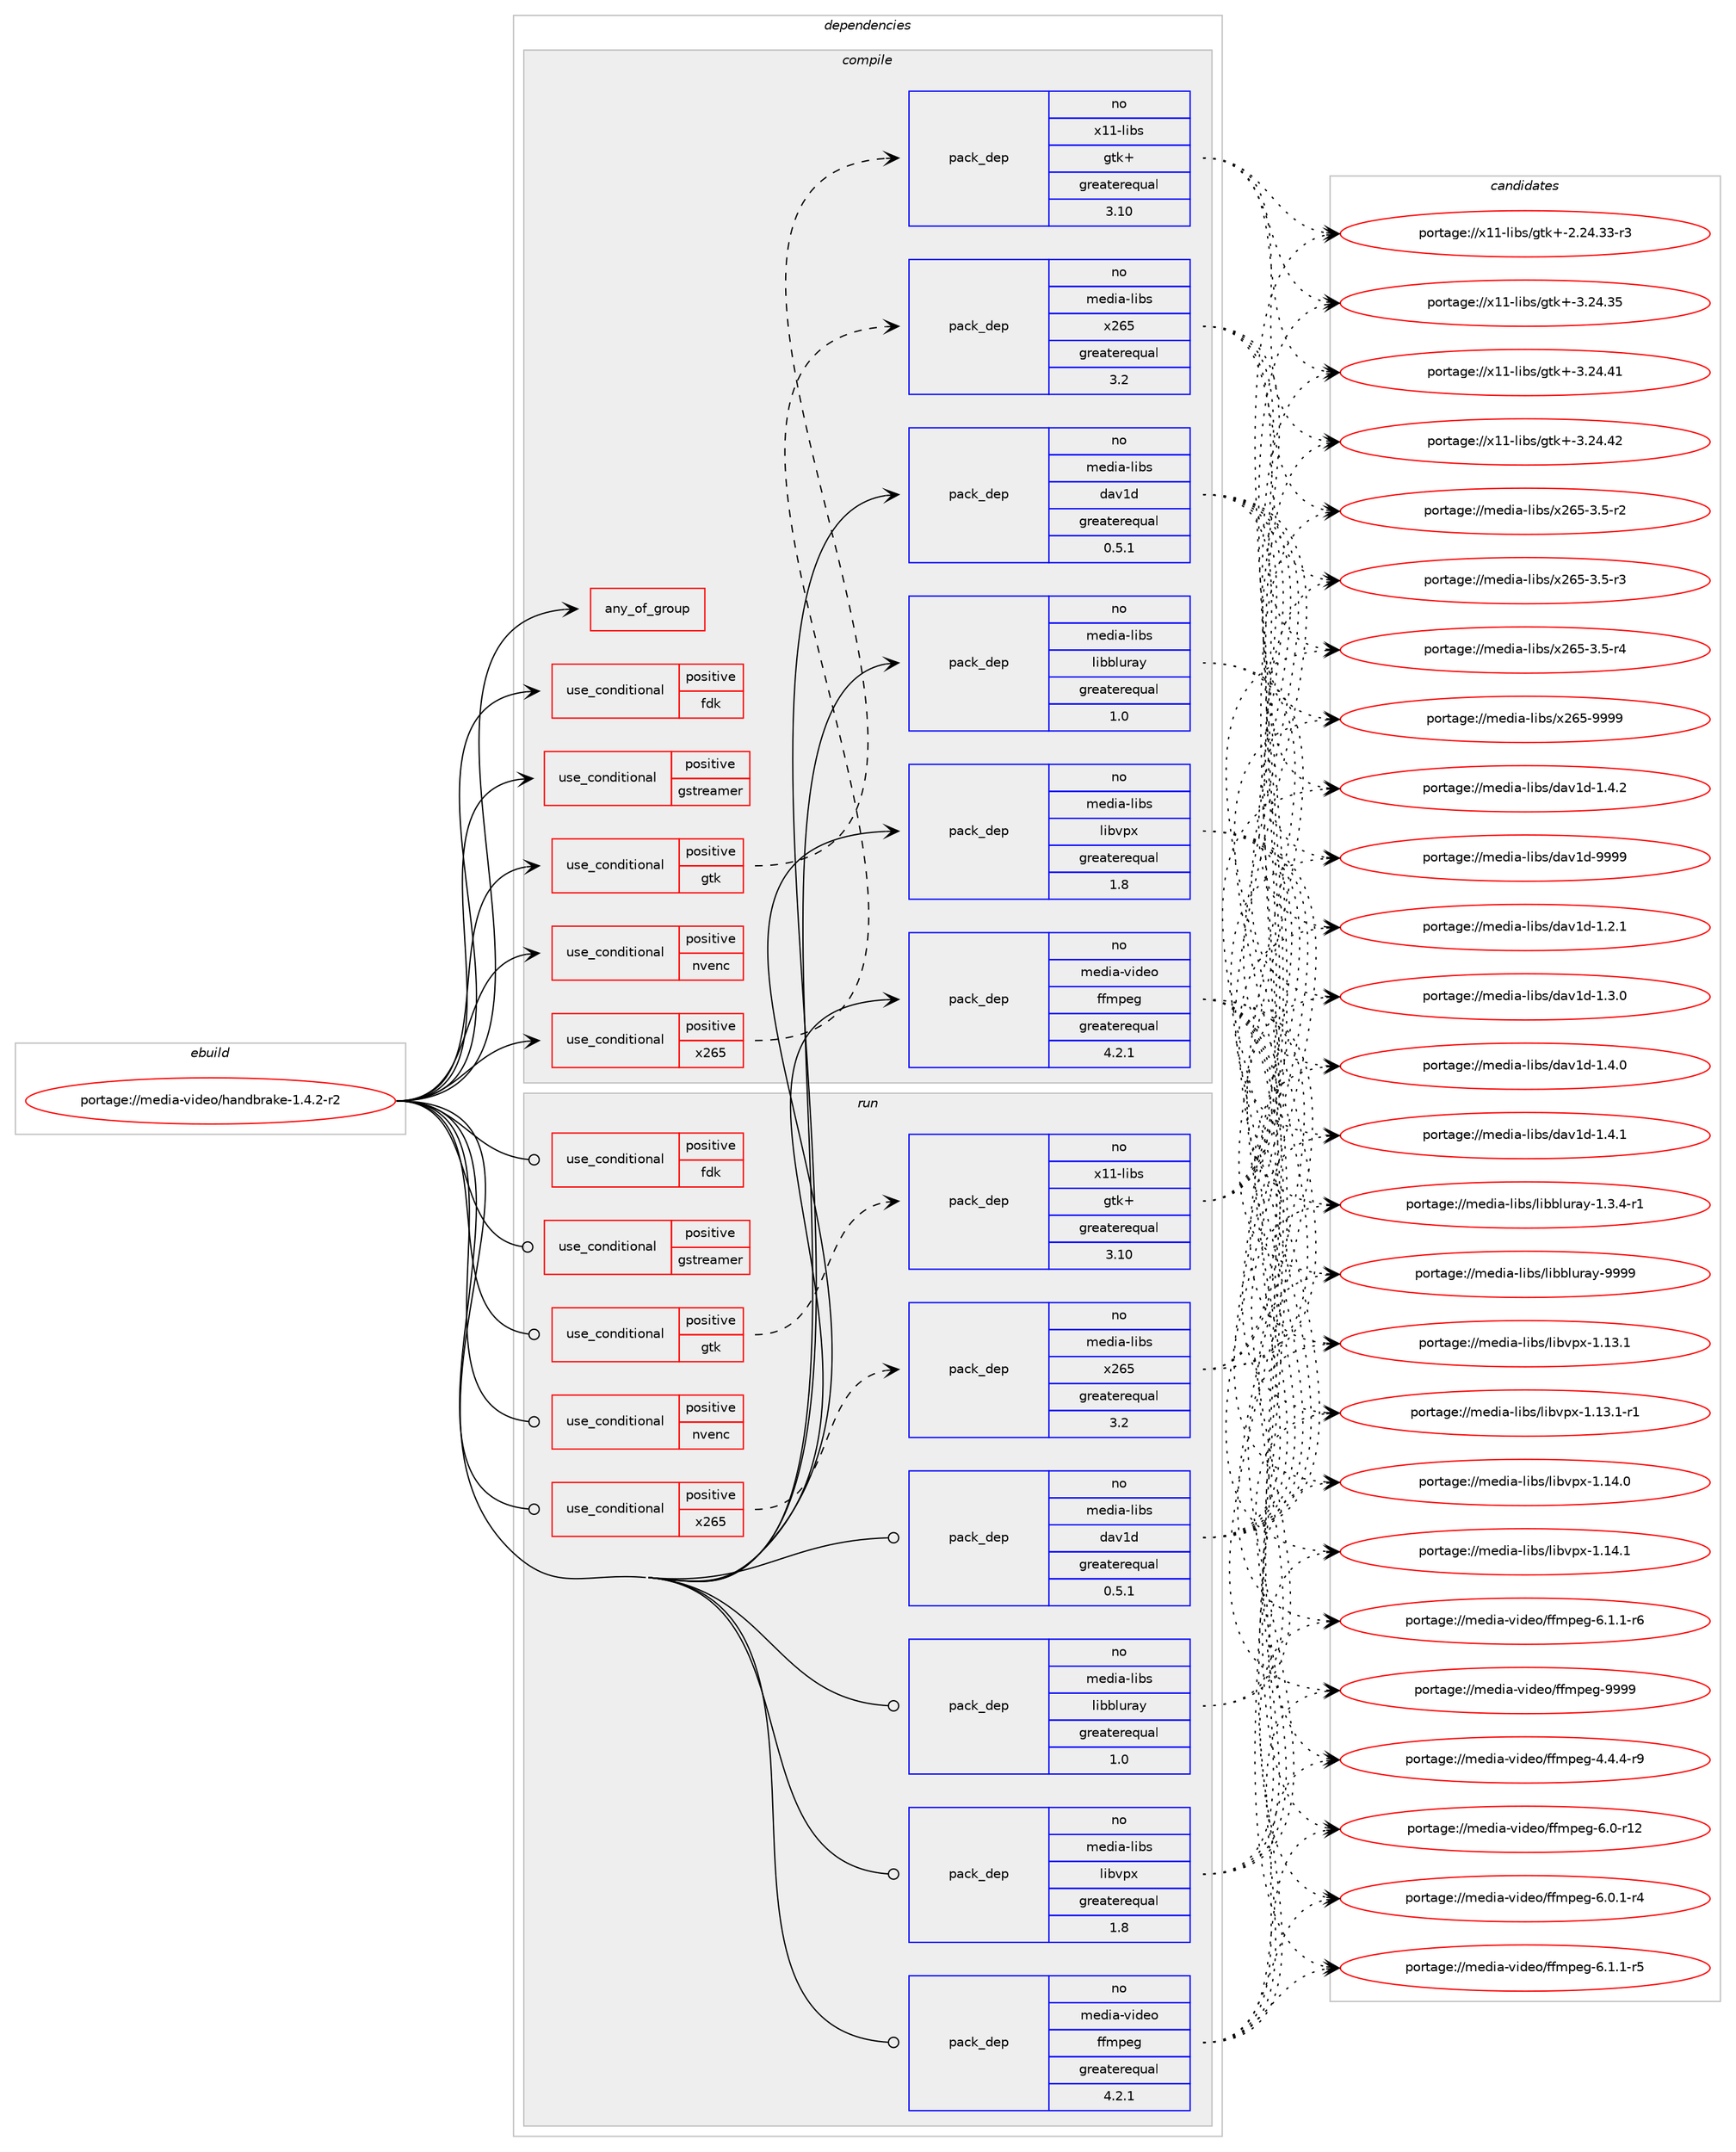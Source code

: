 digraph prolog {

# *************
# Graph options
# *************

newrank=true;
concentrate=true;
compound=true;
graph [rankdir=LR,fontname=Helvetica,fontsize=10,ranksep=1.5];#, ranksep=2.5, nodesep=0.2];
edge  [arrowhead=vee];
node  [fontname=Helvetica,fontsize=10];

# **********
# The ebuild
# **********

subgraph cluster_leftcol {
color=gray;
rank=same;
label=<<i>ebuild</i>>;
id [label="portage://media-video/handbrake-1.4.2-r2", color=red, width=4, href="../media-video/handbrake-1.4.2-r2.svg"];
}

# ****************
# The dependencies
# ****************

subgraph cluster_midcol {
color=gray;
label=<<i>dependencies</i>>;
subgraph cluster_compile {
fillcolor="#eeeeee";
style=filled;
label=<<i>compile</i>>;
subgraph any2296 {
dependency169838 [label=<<TABLE BORDER="0" CELLBORDER="1" CELLSPACING="0" CELLPADDING="4"><TR><TD CELLPADDING="10">any_of_group</TD></TR></TABLE>>, shape=none, color=red];# *** BEGIN UNKNOWN DEPENDENCY TYPE (TODO) ***
# dependency169838 -> package_dependency(portage://media-video/handbrake-1.4.2-r2,install,no,dev-lang,python,none,[,,],[slot(3.11)],[])
# *** END UNKNOWN DEPENDENCY TYPE (TODO) ***

# *** BEGIN UNKNOWN DEPENDENCY TYPE (TODO) ***
# dependency169838 -> package_dependency(portage://media-video/handbrake-1.4.2-r2,install,no,dev-lang,python,none,[,,],[slot(3.10)],[])
# *** END UNKNOWN DEPENDENCY TYPE (TODO) ***

}
id:e -> dependency169838:w [weight=20,style="solid",arrowhead="vee"];
subgraph cond82206 {
dependency169839 [label=<<TABLE BORDER="0" CELLBORDER="1" CELLSPACING="0" CELLPADDING="4"><TR><TD ROWSPAN="3" CELLPADDING="10">use_conditional</TD></TR><TR><TD>positive</TD></TR><TR><TD>fdk</TD></TR></TABLE>>, shape=none, color=red];
# *** BEGIN UNKNOWN DEPENDENCY TYPE (TODO) ***
# dependency169839 -> package_dependency(portage://media-video/handbrake-1.4.2-r2,install,no,media-libs,fdk-aac,none,[,,],any_same_slot,[])
# *** END UNKNOWN DEPENDENCY TYPE (TODO) ***

}
id:e -> dependency169839:w [weight=20,style="solid",arrowhead="vee"];
subgraph cond82207 {
dependency169840 [label=<<TABLE BORDER="0" CELLBORDER="1" CELLSPACING="0" CELLPADDING="4"><TR><TD ROWSPAN="3" CELLPADDING="10">use_conditional</TD></TR><TR><TD>positive</TD></TR><TR><TD>gstreamer</TD></TR></TABLE>>, shape=none, color=red];
# *** BEGIN UNKNOWN DEPENDENCY TYPE (TODO) ***
# dependency169840 -> package_dependency(portage://media-video/handbrake-1.4.2-r2,install,no,media-libs,gstreamer,none,[,,],[slot(1.0)],[])
# *** END UNKNOWN DEPENDENCY TYPE (TODO) ***

# *** BEGIN UNKNOWN DEPENDENCY TYPE (TODO) ***
# dependency169840 -> package_dependency(portage://media-video/handbrake-1.4.2-r2,install,no,media-libs,gst-plugins-base,none,[,,],[slot(1.0)],[])
# *** END UNKNOWN DEPENDENCY TYPE (TODO) ***

# *** BEGIN UNKNOWN DEPENDENCY TYPE (TODO) ***
# dependency169840 -> package_dependency(portage://media-video/handbrake-1.4.2-r2,install,no,media-libs,gst-plugins-good,none,[,,],[slot(1.0)],[])
# *** END UNKNOWN DEPENDENCY TYPE (TODO) ***

# *** BEGIN UNKNOWN DEPENDENCY TYPE (TODO) ***
# dependency169840 -> package_dependency(portage://media-video/handbrake-1.4.2-r2,install,no,media-libs,gst-plugins-bad,none,[,,],[slot(1.0)],[])
# *** END UNKNOWN DEPENDENCY TYPE (TODO) ***

# *** BEGIN UNKNOWN DEPENDENCY TYPE (TODO) ***
# dependency169840 -> package_dependency(portage://media-video/handbrake-1.4.2-r2,install,no,media-libs,gst-plugins-ugly,none,[,,],[slot(1.0)],[])
# *** END UNKNOWN DEPENDENCY TYPE (TODO) ***

# *** BEGIN UNKNOWN DEPENDENCY TYPE (TODO) ***
# dependency169840 -> package_dependency(portage://media-video/handbrake-1.4.2-r2,install,no,media-plugins,gst-plugins-a52dec,none,[,,],[slot(1.0)],[])
# *** END UNKNOWN DEPENDENCY TYPE (TODO) ***

# *** BEGIN UNKNOWN DEPENDENCY TYPE (TODO) ***
# dependency169840 -> package_dependency(portage://media-video/handbrake-1.4.2-r2,install,no,media-plugins,gst-plugins-libav,none,[,,],[slot(1.0)],[])
# *** END UNKNOWN DEPENDENCY TYPE (TODO) ***

# *** BEGIN UNKNOWN DEPENDENCY TYPE (TODO) ***
# dependency169840 -> package_dependency(portage://media-video/handbrake-1.4.2-r2,install,no,media-plugins,gst-plugins-x264,none,[,,],[slot(1.0)],[])
# *** END UNKNOWN DEPENDENCY TYPE (TODO) ***

# *** BEGIN UNKNOWN DEPENDENCY TYPE (TODO) ***
# dependency169840 -> package_dependency(portage://media-video/handbrake-1.4.2-r2,install,no,media-plugins,gst-plugins-gdkpixbuf,none,[,,],[slot(1.0)],[])
# *** END UNKNOWN DEPENDENCY TYPE (TODO) ***

}
id:e -> dependency169840:w [weight=20,style="solid",arrowhead="vee"];
subgraph cond82208 {
dependency169841 [label=<<TABLE BORDER="0" CELLBORDER="1" CELLSPACING="0" CELLPADDING="4"><TR><TD ROWSPAN="3" CELLPADDING="10">use_conditional</TD></TR><TR><TD>positive</TD></TR><TR><TD>gtk</TD></TR></TABLE>>, shape=none, color=red];
subgraph pack85172 {
dependency169842 [label=<<TABLE BORDER="0" CELLBORDER="1" CELLSPACING="0" CELLPADDING="4" WIDTH="220"><TR><TD ROWSPAN="6" CELLPADDING="30">pack_dep</TD></TR><TR><TD WIDTH="110">no</TD></TR><TR><TD>x11-libs</TD></TR><TR><TD>gtk+</TD></TR><TR><TD>greaterequal</TD></TR><TR><TD>3.10</TD></TR></TABLE>>, shape=none, color=blue];
}
dependency169841:e -> dependency169842:w [weight=20,style="dashed",arrowhead="vee"];
# *** BEGIN UNKNOWN DEPENDENCY TYPE (TODO) ***
# dependency169841 -> package_dependency(portage://media-video/handbrake-1.4.2-r2,install,no,dev-libs,dbus-glib,none,[,,],[],[])
# *** END UNKNOWN DEPENDENCY TYPE (TODO) ***

# *** BEGIN UNKNOWN DEPENDENCY TYPE (TODO) ***
# dependency169841 -> package_dependency(portage://media-video/handbrake-1.4.2-r2,install,no,dev-libs,glib,none,[,,],[slot(2)],[])
# *** END UNKNOWN DEPENDENCY TYPE (TODO) ***

# *** BEGIN UNKNOWN DEPENDENCY TYPE (TODO) ***
# dependency169841 -> package_dependency(portage://media-video/handbrake-1.4.2-r2,install,no,dev-libs,libgudev,none,[,,],any_same_slot,[])
# *** END UNKNOWN DEPENDENCY TYPE (TODO) ***

# *** BEGIN UNKNOWN DEPENDENCY TYPE (TODO) ***
# dependency169841 -> package_dependency(portage://media-video/handbrake-1.4.2-r2,install,no,x11-libs,cairo,none,[,,],[],[])
# *** END UNKNOWN DEPENDENCY TYPE (TODO) ***

# *** BEGIN UNKNOWN DEPENDENCY TYPE (TODO) ***
# dependency169841 -> package_dependency(portage://media-video/handbrake-1.4.2-r2,install,no,x11-libs,gdk-pixbuf,none,[,,],[slot(2)],[])
# *** END UNKNOWN DEPENDENCY TYPE (TODO) ***

# *** BEGIN UNKNOWN DEPENDENCY TYPE (TODO) ***
# dependency169841 -> package_dependency(portage://media-video/handbrake-1.4.2-r2,install,no,x11-libs,libnotify,none,[,,],[],[])
# *** END UNKNOWN DEPENDENCY TYPE (TODO) ***

# *** BEGIN UNKNOWN DEPENDENCY TYPE (TODO) ***
# dependency169841 -> package_dependency(portage://media-video/handbrake-1.4.2-r2,install,no,x11-libs,pango,none,[,,],[],[])
# *** END UNKNOWN DEPENDENCY TYPE (TODO) ***

}
id:e -> dependency169841:w [weight=20,style="solid",arrowhead="vee"];
subgraph cond82209 {
dependency169843 [label=<<TABLE BORDER="0" CELLBORDER="1" CELLSPACING="0" CELLPADDING="4"><TR><TD ROWSPAN="3" CELLPADDING="10">use_conditional</TD></TR><TR><TD>positive</TD></TR><TR><TD>nvenc</TD></TR></TABLE>>, shape=none, color=red];
# *** BEGIN UNKNOWN DEPENDENCY TYPE (TODO) ***
# dependency169843 -> package_dependency(portage://media-video/handbrake-1.4.2-r2,install,no,media-libs,nv-codec-headers,none,[,,],[],[])
# *** END UNKNOWN DEPENDENCY TYPE (TODO) ***

}
id:e -> dependency169843:w [weight=20,style="solid",arrowhead="vee"];
subgraph cond82210 {
dependency169844 [label=<<TABLE BORDER="0" CELLBORDER="1" CELLSPACING="0" CELLPADDING="4"><TR><TD ROWSPAN="3" CELLPADDING="10">use_conditional</TD></TR><TR><TD>positive</TD></TR><TR><TD>x265</TD></TR></TABLE>>, shape=none, color=red];
subgraph pack85173 {
dependency169845 [label=<<TABLE BORDER="0" CELLBORDER="1" CELLSPACING="0" CELLPADDING="4" WIDTH="220"><TR><TD ROWSPAN="6" CELLPADDING="30">pack_dep</TD></TR><TR><TD WIDTH="110">no</TD></TR><TR><TD>media-libs</TD></TR><TR><TD>x265</TD></TR><TR><TD>greaterequal</TD></TR><TR><TD>3.2</TD></TR></TABLE>>, shape=none, color=blue];
}
dependency169844:e -> dependency169845:w [weight=20,style="dashed",arrowhead="vee"];
}
id:e -> dependency169844:w [weight=20,style="solid",arrowhead="vee"];
# *** BEGIN UNKNOWN DEPENDENCY TYPE (TODO) ***
# id -> package_dependency(portage://media-video/handbrake-1.4.2-r2,install,no,app-arch,xz-utils,none,[,,],[],[])
# *** END UNKNOWN DEPENDENCY TYPE (TODO) ***

# *** BEGIN UNKNOWN DEPENDENCY TYPE (TODO) ***
# id -> package_dependency(portage://media-video/handbrake-1.4.2-r2,install,no,dev-lang,nasm,none,[,,],[],[])
# *** END UNKNOWN DEPENDENCY TYPE (TODO) ***

# *** BEGIN UNKNOWN DEPENDENCY TYPE (TODO) ***
# id -> package_dependency(portage://media-video/handbrake-1.4.2-r2,install,no,dev-libs,jansson,none,[,,],any_same_slot,[])
# *** END UNKNOWN DEPENDENCY TYPE (TODO) ***

# *** BEGIN UNKNOWN DEPENDENCY TYPE (TODO) ***
# id -> package_dependency(portage://media-video/handbrake-1.4.2-r2,install,no,dev-libs,libxml2,none,[,,],[],[])
# *** END UNKNOWN DEPENDENCY TYPE (TODO) ***

# *** BEGIN UNKNOWN DEPENDENCY TYPE (TODO) ***
# id -> package_dependency(portage://media-video/handbrake-1.4.2-r2,install,no,dev-util,intltool,none,[,,],[],[])
# *** END UNKNOWN DEPENDENCY TYPE (TODO) ***

# *** BEGIN UNKNOWN DEPENDENCY TYPE (TODO) ***
# id -> package_dependency(portage://media-video/handbrake-1.4.2-r2,install,no,media-libs,a52dec,none,[,,],[],[])
# *** END UNKNOWN DEPENDENCY TYPE (TODO) ***

subgraph pack85174 {
dependency169846 [label=<<TABLE BORDER="0" CELLBORDER="1" CELLSPACING="0" CELLPADDING="4" WIDTH="220"><TR><TD ROWSPAN="6" CELLPADDING="30">pack_dep</TD></TR><TR><TD WIDTH="110">no</TD></TR><TR><TD>media-libs</TD></TR><TR><TD>dav1d</TD></TR><TR><TD>greaterequal</TD></TR><TR><TD>0.5.1</TD></TR></TABLE>>, shape=none, color=blue];
}
id:e -> dependency169846:w [weight=20,style="solid",arrowhead="vee"];
# *** BEGIN UNKNOWN DEPENDENCY TYPE (TODO) ***
# id -> package_dependency(portage://media-video/handbrake-1.4.2-r2,install,no,media-libs,libass,none,[,,],any_same_slot,[])
# *** END UNKNOWN DEPENDENCY TYPE (TODO) ***

subgraph pack85175 {
dependency169847 [label=<<TABLE BORDER="0" CELLBORDER="1" CELLSPACING="0" CELLPADDING="4" WIDTH="220"><TR><TD ROWSPAN="6" CELLPADDING="30">pack_dep</TD></TR><TR><TD WIDTH="110">no</TD></TR><TR><TD>media-libs</TD></TR><TR><TD>libbluray</TD></TR><TR><TD>greaterequal</TD></TR><TR><TD>1.0</TD></TR></TABLE>>, shape=none, color=blue];
}
id:e -> dependency169847:w [weight=20,style="solid",arrowhead="vee"];
# *** BEGIN UNKNOWN DEPENDENCY TYPE (TODO) ***
# id -> package_dependency(portage://media-video/handbrake-1.4.2-r2,install,no,media-libs,libdvdnav,none,[,,],[],[])
# *** END UNKNOWN DEPENDENCY TYPE (TODO) ***

# *** BEGIN UNKNOWN DEPENDENCY TYPE (TODO) ***
# id -> package_dependency(portage://media-video/handbrake-1.4.2-r2,install,no,media-libs,libdvdread,none,[,,],any_same_slot,[])
# *** END UNKNOWN DEPENDENCY TYPE (TODO) ***

# *** BEGIN UNKNOWN DEPENDENCY TYPE (TODO) ***
# id -> package_dependency(portage://media-video/handbrake-1.4.2-r2,install,no,media-libs,libjpeg-turbo,none,[,,],any_same_slot,[])
# *** END UNKNOWN DEPENDENCY TYPE (TODO) ***

# *** BEGIN UNKNOWN DEPENDENCY TYPE (TODO) ***
# id -> package_dependency(portage://media-video/handbrake-1.4.2-r2,install,no,media-libs,libsamplerate,none,[,,],[],[])
# *** END UNKNOWN DEPENDENCY TYPE (TODO) ***

# *** BEGIN UNKNOWN DEPENDENCY TYPE (TODO) ***
# id -> package_dependency(portage://media-video/handbrake-1.4.2-r2,install,no,media-libs,libtheora,none,[,,],[],[])
# *** END UNKNOWN DEPENDENCY TYPE (TODO) ***

# *** BEGIN UNKNOWN DEPENDENCY TYPE (TODO) ***
# id -> package_dependency(portage://media-video/handbrake-1.4.2-r2,install,no,media-libs,libvorbis,none,[,,],[],[])
# *** END UNKNOWN DEPENDENCY TYPE (TODO) ***

subgraph pack85176 {
dependency169848 [label=<<TABLE BORDER="0" CELLBORDER="1" CELLSPACING="0" CELLPADDING="4" WIDTH="220"><TR><TD ROWSPAN="6" CELLPADDING="30">pack_dep</TD></TR><TR><TD WIDTH="110">no</TD></TR><TR><TD>media-libs</TD></TR><TR><TD>libvpx</TD></TR><TR><TD>greaterequal</TD></TR><TR><TD>1.8</TD></TR></TABLE>>, shape=none, color=blue];
}
id:e -> dependency169848:w [weight=20,style="solid",arrowhead="vee"];
# *** BEGIN UNKNOWN DEPENDENCY TYPE (TODO) ***
# id -> package_dependency(portage://media-video/handbrake-1.4.2-r2,install,no,media-libs,opus,none,[,,],[],[])
# *** END UNKNOWN DEPENDENCY TYPE (TODO) ***

# *** BEGIN UNKNOWN DEPENDENCY TYPE (TODO) ***
# id -> package_dependency(portage://media-video/handbrake-1.4.2-r2,install,no,media-libs,speex,none,[,,],[],[])
# *** END UNKNOWN DEPENDENCY TYPE (TODO) ***

# *** BEGIN UNKNOWN DEPENDENCY TYPE (TODO) ***
# id -> package_dependency(portage://media-video/handbrake-1.4.2-r2,install,no,media-libs,x264,none,[,,],any_same_slot,[])
# *** END UNKNOWN DEPENDENCY TYPE (TODO) ***

# *** BEGIN UNKNOWN DEPENDENCY TYPE (TODO) ***
# id -> package_dependency(portage://media-video/handbrake-1.4.2-r2,install,no,media-libs,zimg,none,[,,],[],[])
# *** END UNKNOWN DEPENDENCY TYPE (TODO) ***

# *** BEGIN UNKNOWN DEPENDENCY TYPE (TODO) ***
# id -> package_dependency(portage://media-video/handbrake-1.4.2-r2,install,no,media-sound,lame,none,[,,],[],[])
# *** END UNKNOWN DEPENDENCY TYPE (TODO) ***

subgraph pack85177 {
dependency169849 [label=<<TABLE BORDER="0" CELLBORDER="1" CELLSPACING="0" CELLPADDING="4" WIDTH="220"><TR><TD ROWSPAN="6" CELLPADDING="30">pack_dep</TD></TR><TR><TD WIDTH="110">no</TD></TR><TR><TD>media-video</TD></TR><TR><TD>ffmpeg</TD></TR><TR><TD>greaterequal</TD></TR><TR><TD>4.2.1</TD></TR></TABLE>>, shape=none, color=blue];
}
id:e -> dependency169849:w [weight=20,style="solid",arrowhead="vee"];
# *** BEGIN UNKNOWN DEPENDENCY TYPE (TODO) ***
# id -> package_dependency(portage://media-video/handbrake-1.4.2-r2,install,no,sys-libs,zlib,none,[,,],[],[])
# *** END UNKNOWN DEPENDENCY TYPE (TODO) ***

}
subgraph cluster_compileandrun {
fillcolor="#eeeeee";
style=filled;
label=<<i>compile and run</i>>;
}
subgraph cluster_run {
fillcolor="#eeeeee";
style=filled;
label=<<i>run</i>>;
subgraph cond82211 {
dependency169850 [label=<<TABLE BORDER="0" CELLBORDER="1" CELLSPACING="0" CELLPADDING="4"><TR><TD ROWSPAN="3" CELLPADDING="10">use_conditional</TD></TR><TR><TD>positive</TD></TR><TR><TD>fdk</TD></TR></TABLE>>, shape=none, color=red];
# *** BEGIN UNKNOWN DEPENDENCY TYPE (TODO) ***
# dependency169850 -> package_dependency(portage://media-video/handbrake-1.4.2-r2,run,no,media-libs,fdk-aac,none,[,,],any_same_slot,[])
# *** END UNKNOWN DEPENDENCY TYPE (TODO) ***

}
id:e -> dependency169850:w [weight=20,style="solid",arrowhead="odot"];
subgraph cond82212 {
dependency169851 [label=<<TABLE BORDER="0" CELLBORDER="1" CELLSPACING="0" CELLPADDING="4"><TR><TD ROWSPAN="3" CELLPADDING="10">use_conditional</TD></TR><TR><TD>positive</TD></TR><TR><TD>gstreamer</TD></TR></TABLE>>, shape=none, color=red];
# *** BEGIN UNKNOWN DEPENDENCY TYPE (TODO) ***
# dependency169851 -> package_dependency(portage://media-video/handbrake-1.4.2-r2,run,no,media-libs,gstreamer,none,[,,],[slot(1.0)],[])
# *** END UNKNOWN DEPENDENCY TYPE (TODO) ***

# *** BEGIN UNKNOWN DEPENDENCY TYPE (TODO) ***
# dependency169851 -> package_dependency(portage://media-video/handbrake-1.4.2-r2,run,no,media-libs,gst-plugins-base,none,[,,],[slot(1.0)],[])
# *** END UNKNOWN DEPENDENCY TYPE (TODO) ***

# *** BEGIN UNKNOWN DEPENDENCY TYPE (TODO) ***
# dependency169851 -> package_dependency(portage://media-video/handbrake-1.4.2-r2,run,no,media-libs,gst-plugins-good,none,[,,],[slot(1.0)],[])
# *** END UNKNOWN DEPENDENCY TYPE (TODO) ***

# *** BEGIN UNKNOWN DEPENDENCY TYPE (TODO) ***
# dependency169851 -> package_dependency(portage://media-video/handbrake-1.4.2-r2,run,no,media-libs,gst-plugins-bad,none,[,,],[slot(1.0)],[])
# *** END UNKNOWN DEPENDENCY TYPE (TODO) ***

# *** BEGIN UNKNOWN DEPENDENCY TYPE (TODO) ***
# dependency169851 -> package_dependency(portage://media-video/handbrake-1.4.2-r2,run,no,media-libs,gst-plugins-ugly,none,[,,],[slot(1.0)],[])
# *** END UNKNOWN DEPENDENCY TYPE (TODO) ***

# *** BEGIN UNKNOWN DEPENDENCY TYPE (TODO) ***
# dependency169851 -> package_dependency(portage://media-video/handbrake-1.4.2-r2,run,no,media-plugins,gst-plugins-a52dec,none,[,,],[slot(1.0)],[])
# *** END UNKNOWN DEPENDENCY TYPE (TODO) ***

# *** BEGIN UNKNOWN DEPENDENCY TYPE (TODO) ***
# dependency169851 -> package_dependency(portage://media-video/handbrake-1.4.2-r2,run,no,media-plugins,gst-plugins-libav,none,[,,],[slot(1.0)],[])
# *** END UNKNOWN DEPENDENCY TYPE (TODO) ***

# *** BEGIN UNKNOWN DEPENDENCY TYPE (TODO) ***
# dependency169851 -> package_dependency(portage://media-video/handbrake-1.4.2-r2,run,no,media-plugins,gst-plugins-x264,none,[,,],[slot(1.0)],[])
# *** END UNKNOWN DEPENDENCY TYPE (TODO) ***

# *** BEGIN UNKNOWN DEPENDENCY TYPE (TODO) ***
# dependency169851 -> package_dependency(portage://media-video/handbrake-1.4.2-r2,run,no,media-plugins,gst-plugins-gdkpixbuf,none,[,,],[slot(1.0)],[])
# *** END UNKNOWN DEPENDENCY TYPE (TODO) ***

}
id:e -> dependency169851:w [weight=20,style="solid",arrowhead="odot"];
subgraph cond82213 {
dependency169852 [label=<<TABLE BORDER="0" CELLBORDER="1" CELLSPACING="0" CELLPADDING="4"><TR><TD ROWSPAN="3" CELLPADDING="10">use_conditional</TD></TR><TR><TD>positive</TD></TR><TR><TD>gtk</TD></TR></TABLE>>, shape=none, color=red];
subgraph pack85178 {
dependency169853 [label=<<TABLE BORDER="0" CELLBORDER="1" CELLSPACING="0" CELLPADDING="4" WIDTH="220"><TR><TD ROWSPAN="6" CELLPADDING="30">pack_dep</TD></TR><TR><TD WIDTH="110">no</TD></TR><TR><TD>x11-libs</TD></TR><TR><TD>gtk+</TD></TR><TR><TD>greaterequal</TD></TR><TR><TD>3.10</TD></TR></TABLE>>, shape=none, color=blue];
}
dependency169852:e -> dependency169853:w [weight=20,style="dashed",arrowhead="vee"];
# *** BEGIN UNKNOWN DEPENDENCY TYPE (TODO) ***
# dependency169852 -> package_dependency(portage://media-video/handbrake-1.4.2-r2,run,no,dev-libs,dbus-glib,none,[,,],[],[])
# *** END UNKNOWN DEPENDENCY TYPE (TODO) ***

# *** BEGIN UNKNOWN DEPENDENCY TYPE (TODO) ***
# dependency169852 -> package_dependency(portage://media-video/handbrake-1.4.2-r2,run,no,dev-libs,glib,none,[,,],[slot(2)],[])
# *** END UNKNOWN DEPENDENCY TYPE (TODO) ***

# *** BEGIN UNKNOWN DEPENDENCY TYPE (TODO) ***
# dependency169852 -> package_dependency(portage://media-video/handbrake-1.4.2-r2,run,no,dev-libs,libgudev,none,[,,],any_same_slot,[])
# *** END UNKNOWN DEPENDENCY TYPE (TODO) ***

# *** BEGIN UNKNOWN DEPENDENCY TYPE (TODO) ***
# dependency169852 -> package_dependency(portage://media-video/handbrake-1.4.2-r2,run,no,x11-libs,cairo,none,[,,],[],[])
# *** END UNKNOWN DEPENDENCY TYPE (TODO) ***

# *** BEGIN UNKNOWN DEPENDENCY TYPE (TODO) ***
# dependency169852 -> package_dependency(portage://media-video/handbrake-1.4.2-r2,run,no,x11-libs,gdk-pixbuf,none,[,,],[slot(2)],[])
# *** END UNKNOWN DEPENDENCY TYPE (TODO) ***

# *** BEGIN UNKNOWN DEPENDENCY TYPE (TODO) ***
# dependency169852 -> package_dependency(portage://media-video/handbrake-1.4.2-r2,run,no,x11-libs,libnotify,none,[,,],[],[])
# *** END UNKNOWN DEPENDENCY TYPE (TODO) ***

# *** BEGIN UNKNOWN DEPENDENCY TYPE (TODO) ***
# dependency169852 -> package_dependency(portage://media-video/handbrake-1.4.2-r2,run,no,x11-libs,pango,none,[,,],[],[])
# *** END UNKNOWN DEPENDENCY TYPE (TODO) ***

}
id:e -> dependency169852:w [weight=20,style="solid",arrowhead="odot"];
subgraph cond82214 {
dependency169854 [label=<<TABLE BORDER="0" CELLBORDER="1" CELLSPACING="0" CELLPADDING="4"><TR><TD ROWSPAN="3" CELLPADDING="10">use_conditional</TD></TR><TR><TD>positive</TD></TR><TR><TD>nvenc</TD></TR></TABLE>>, shape=none, color=red];
# *** BEGIN UNKNOWN DEPENDENCY TYPE (TODO) ***
# dependency169854 -> package_dependency(portage://media-video/handbrake-1.4.2-r2,run,no,media-libs,nv-codec-headers,none,[,,],[],[])
# *** END UNKNOWN DEPENDENCY TYPE (TODO) ***

}
id:e -> dependency169854:w [weight=20,style="solid",arrowhead="odot"];
subgraph cond82215 {
dependency169855 [label=<<TABLE BORDER="0" CELLBORDER="1" CELLSPACING="0" CELLPADDING="4"><TR><TD ROWSPAN="3" CELLPADDING="10">use_conditional</TD></TR><TR><TD>positive</TD></TR><TR><TD>x265</TD></TR></TABLE>>, shape=none, color=red];
subgraph pack85179 {
dependency169856 [label=<<TABLE BORDER="0" CELLBORDER="1" CELLSPACING="0" CELLPADDING="4" WIDTH="220"><TR><TD ROWSPAN="6" CELLPADDING="30">pack_dep</TD></TR><TR><TD WIDTH="110">no</TD></TR><TR><TD>media-libs</TD></TR><TR><TD>x265</TD></TR><TR><TD>greaterequal</TD></TR><TR><TD>3.2</TD></TR></TABLE>>, shape=none, color=blue];
}
dependency169855:e -> dependency169856:w [weight=20,style="dashed",arrowhead="vee"];
}
id:e -> dependency169855:w [weight=20,style="solid",arrowhead="odot"];
# *** BEGIN UNKNOWN DEPENDENCY TYPE (TODO) ***
# id -> package_dependency(portage://media-video/handbrake-1.4.2-r2,run,no,app-arch,xz-utils,none,[,,],[],[])
# *** END UNKNOWN DEPENDENCY TYPE (TODO) ***

# *** BEGIN UNKNOWN DEPENDENCY TYPE (TODO) ***
# id -> package_dependency(portage://media-video/handbrake-1.4.2-r2,run,no,dev-libs,jansson,none,[,,],any_same_slot,[])
# *** END UNKNOWN DEPENDENCY TYPE (TODO) ***

# *** BEGIN UNKNOWN DEPENDENCY TYPE (TODO) ***
# id -> package_dependency(portage://media-video/handbrake-1.4.2-r2,run,no,dev-libs,libxml2,none,[,,],[],[])
# *** END UNKNOWN DEPENDENCY TYPE (TODO) ***

# *** BEGIN UNKNOWN DEPENDENCY TYPE (TODO) ***
# id -> package_dependency(portage://media-video/handbrake-1.4.2-r2,run,no,media-libs,a52dec,none,[,,],[],[])
# *** END UNKNOWN DEPENDENCY TYPE (TODO) ***

subgraph pack85180 {
dependency169857 [label=<<TABLE BORDER="0" CELLBORDER="1" CELLSPACING="0" CELLPADDING="4" WIDTH="220"><TR><TD ROWSPAN="6" CELLPADDING="30">pack_dep</TD></TR><TR><TD WIDTH="110">no</TD></TR><TR><TD>media-libs</TD></TR><TR><TD>dav1d</TD></TR><TR><TD>greaterequal</TD></TR><TR><TD>0.5.1</TD></TR></TABLE>>, shape=none, color=blue];
}
id:e -> dependency169857:w [weight=20,style="solid",arrowhead="odot"];
# *** BEGIN UNKNOWN DEPENDENCY TYPE (TODO) ***
# id -> package_dependency(portage://media-video/handbrake-1.4.2-r2,run,no,media-libs,libass,none,[,,],any_same_slot,[])
# *** END UNKNOWN DEPENDENCY TYPE (TODO) ***

subgraph pack85181 {
dependency169858 [label=<<TABLE BORDER="0" CELLBORDER="1" CELLSPACING="0" CELLPADDING="4" WIDTH="220"><TR><TD ROWSPAN="6" CELLPADDING="30">pack_dep</TD></TR><TR><TD WIDTH="110">no</TD></TR><TR><TD>media-libs</TD></TR><TR><TD>libbluray</TD></TR><TR><TD>greaterequal</TD></TR><TR><TD>1.0</TD></TR></TABLE>>, shape=none, color=blue];
}
id:e -> dependency169858:w [weight=20,style="solid",arrowhead="odot"];
# *** BEGIN UNKNOWN DEPENDENCY TYPE (TODO) ***
# id -> package_dependency(portage://media-video/handbrake-1.4.2-r2,run,no,media-libs,libdvdnav,none,[,,],[],[])
# *** END UNKNOWN DEPENDENCY TYPE (TODO) ***

# *** BEGIN UNKNOWN DEPENDENCY TYPE (TODO) ***
# id -> package_dependency(portage://media-video/handbrake-1.4.2-r2,run,no,media-libs,libdvdread,none,[,,],any_same_slot,[])
# *** END UNKNOWN DEPENDENCY TYPE (TODO) ***

# *** BEGIN UNKNOWN DEPENDENCY TYPE (TODO) ***
# id -> package_dependency(portage://media-video/handbrake-1.4.2-r2,run,no,media-libs,libjpeg-turbo,none,[,,],any_same_slot,[])
# *** END UNKNOWN DEPENDENCY TYPE (TODO) ***

# *** BEGIN UNKNOWN DEPENDENCY TYPE (TODO) ***
# id -> package_dependency(portage://media-video/handbrake-1.4.2-r2,run,no,media-libs,libsamplerate,none,[,,],[],[])
# *** END UNKNOWN DEPENDENCY TYPE (TODO) ***

# *** BEGIN UNKNOWN DEPENDENCY TYPE (TODO) ***
# id -> package_dependency(portage://media-video/handbrake-1.4.2-r2,run,no,media-libs,libtheora,none,[,,],[],[])
# *** END UNKNOWN DEPENDENCY TYPE (TODO) ***

# *** BEGIN UNKNOWN DEPENDENCY TYPE (TODO) ***
# id -> package_dependency(portage://media-video/handbrake-1.4.2-r2,run,no,media-libs,libvorbis,none,[,,],[],[])
# *** END UNKNOWN DEPENDENCY TYPE (TODO) ***

subgraph pack85182 {
dependency169859 [label=<<TABLE BORDER="0" CELLBORDER="1" CELLSPACING="0" CELLPADDING="4" WIDTH="220"><TR><TD ROWSPAN="6" CELLPADDING="30">pack_dep</TD></TR><TR><TD WIDTH="110">no</TD></TR><TR><TD>media-libs</TD></TR><TR><TD>libvpx</TD></TR><TR><TD>greaterequal</TD></TR><TR><TD>1.8</TD></TR></TABLE>>, shape=none, color=blue];
}
id:e -> dependency169859:w [weight=20,style="solid",arrowhead="odot"];
# *** BEGIN UNKNOWN DEPENDENCY TYPE (TODO) ***
# id -> package_dependency(portage://media-video/handbrake-1.4.2-r2,run,no,media-libs,opus,none,[,,],[],[])
# *** END UNKNOWN DEPENDENCY TYPE (TODO) ***

# *** BEGIN UNKNOWN DEPENDENCY TYPE (TODO) ***
# id -> package_dependency(portage://media-video/handbrake-1.4.2-r2,run,no,media-libs,speex,none,[,,],[],[])
# *** END UNKNOWN DEPENDENCY TYPE (TODO) ***

# *** BEGIN UNKNOWN DEPENDENCY TYPE (TODO) ***
# id -> package_dependency(portage://media-video/handbrake-1.4.2-r2,run,no,media-libs,x264,none,[,,],any_same_slot,[])
# *** END UNKNOWN DEPENDENCY TYPE (TODO) ***

# *** BEGIN UNKNOWN DEPENDENCY TYPE (TODO) ***
# id -> package_dependency(portage://media-video/handbrake-1.4.2-r2,run,no,media-libs,zimg,none,[,,],[],[])
# *** END UNKNOWN DEPENDENCY TYPE (TODO) ***

# *** BEGIN UNKNOWN DEPENDENCY TYPE (TODO) ***
# id -> package_dependency(portage://media-video/handbrake-1.4.2-r2,run,no,media-sound,lame,none,[,,],[],[])
# *** END UNKNOWN DEPENDENCY TYPE (TODO) ***

subgraph pack85183 {
dependency169860 [label=<<TABLE BORDER="0" CELLBORDER="1" CELLSPACING="0" CELLPADDING="4" WIDTH="220"><TR><TD ROWSPAN="6" CELLPADDING="30">pack_dep</TD></TR><TR><TD WIDTH="110">no</TD></TR><TR><TD>media-video</TD></TR><TR><TD>ffmpeg</TD></TR><TR><TD>greaterequal</TD></TR><TR><TD>4.2.1</TD></TR></TABLE>>, shape=none, color=blue];
}
id:e -> dependency169860:w [weight=20,style="solid",arrowhead="odot"];
# *** BEGIN UNKNOWN DEPENDENCY TYPE (TODO) ***
# id -> package_dependency(portage://media-video/handbrake-1.4.2-r2,run,no,sys-libs,zlib,none,[,,],[],[])
# *** END UNKNOWN DEPENDENCY TYPE (TODO) ***

}
}

# **************
# The candidates
# **************

subgraph cluster_choices {
rank=same;
color=gray;
label=<<i>candidates</i>>;

subgraph choice85172 {
color=black;
nodesep=1;
choice12049494510810598115471031161074345504650524651514511451 [label="portage://x11-libs/gtk+-2.24.33-r3", color=red, width=4,href="../x11-libs/gtk+-2.24.33-r3.svg"];
choice1204949451081059811547103116107434551465052465153 [label="portage://x11-libs/gtk+-3.24.35", color=red, width=4,href="../x11-libs/gtk+-3.24.35.svg"];
choice1204949451081059811547103116107434551465052465249 [label="portage://x11-libs/gtk+-3.24.41", color=red, width=4,href="../x11-libs/gtk+-3.24.41.svg"];
choice1204949451081059811547103116107434551465052465250 [label="portage://x11-libs/gtk+-3.24.42", color=red, width=4,href="../x11-libs/gtk+-3.24.42.svg"];
dependency169842:e -> choice12049494510810598115471031161074345504650524651514511451:w [style=dotted,weight="100"];
dependency169842:e -> choice1204949451081059811547103116107434551465052465153:w [style=dotted,weight="100"];
dependency169842:e -> choice1204949451081059811547103116107434551465052465249:w [style=dotted,weight="100"];
dependency169842:e -> choice1204949451081059811547103116107434551465052465250:w [style=dotted,weight="100"];
}
subgraph choice85173 {
color=black;
nodesep=1;
choice10910110010597451081059811547120505453455146534511450 [label="portage://media-libs/x265-3.5-r2", color=red, width=4,href="../media-libs/x265-3.5-r2.svg"];
choice10910110010597451081059811547120505453455146534511451 [label="portage://media-libs/x265-3.5-r3", color=red, width=4,href="../media-libs/x265-3.5-r3.svg"];
choice10910110010597451081059811547120505453455146534511452 [label="portage://media-libs/x265-3.5-r4", color=red, width=4,href="../media-libs/x265-3.5-r4.svg"];
choice109101100105974510810598115471205054534557575757 [label="portage://media-libs/x265-9999", color=red, width=4,href="../media-libs/x265-9999.svg"];
dependency169845:e -> choice10910110010597451081059811547120505453455146534511450:w [style=dotted,weight="100"];
dependency169845:e -> choice10910110010597451081059811547120505453455146534511451:w [style=dotted,weight="100"];
dependency169845:e -> choice10910110010597451081059811547120505453455146534511452:w [style=dotted,weight="100"];
dependency169845:e -> choice109101100105974510810598115471205054534557575757:w [style=dotted,weight="100"];
}
subgraph choice85174 {
color=black;
nodesep=1;
choice109101100105974510810598115471009711849100454946504649 [label="portage://media-libs/dav1d-1.2.1", color=red, width=4,href="../media-libs/dav1d-1.2.1.svg"];
choice109101100105974510810598115471009711849100454946514648 [label="portage://media-libs/dav1d-1.3.0", color=red, width=4,href="../media-libs/dav1d-1.3.0.svg"];
choice109101100105974510810598115471009711849100454946524648 [label="portage://media-libs/dav1d-1.4.0", color=red, width=4,href="../media-libs/dav1d-1.4.0.svg"];
choice109101100105974510810598115471009711849100454946524649 [label="portage://media-libs/dav1d-1.4.1", color=red, width=4,href="../media-libs/dav1d-1.4.1.svg"];
choice109101100105974510810598115471009711849100454946524650 [label="portage://media-libs/dav1d-1.4.2", color=red, width=4,href="../media-libs/dav1d-1.4.2.svg"];
choice1091011001059745108105981154710097118491004557575757 [label="portage://media-libs/dav1d-9999", color=red, width=4,href="../media-libs/dav1d-9999.svg"];
dependency169846:e -> choice109101100105974510810598115471009711849100454946504649:w [style=dotted,weight="100"];
dependency169846:e -> choice109101100105974510810598115471009711849100454946514648:w [style=dotted,weight="100"];
dependency169846:e -> choice109101100105974510810598115471009711849100454946524648:w [style=dotted,weight="100"];
dependency169846:e -> choice109101100105974510810598115471009711849100454946524649:w [style=dotted,weight="100"];
dependency169846:e -> choice109101100105974510810598115471009711849100454946524650:w [style=dotted,weight="100"];
dependency169846:e -> choice1091011001059745108105981154710097118491004557575757:w [style=dotted,weight="100"];
}
subgraph choice85175 {
color=black;
nodesep=1;
choice109101100105974510810598115471081059898108117114971214549465146524511449 [label="portage://media-libs/libbluray-1.3.4-r1", color=red, width=4,href="../media-libs/libbluray-1.3.4-r1.svg"];
choice109101100105974510810598115471081059898108117114971214557575757 [label="portage://media-libs/libbluray-9999", color=red, width=4,href="../media-libs/libbluray-9999.svg"];
dependency169847:e -> choice109101100105974510810598115471081059898108117114971214549465146524511449:w [style=dotted,weight="100"];
dependency169847:e -> choice109101100105974510810598115471081059898108117114971214557575757:w [style=dotted,weight="100"];
}
subgraph choice85176 {
color=black;
nodesep=1;
choice109101100105974510810598115471081059811811212045494649514649 [label="portage://media-libs/libvpx-1.13.1", color=red, width=4,href="../media-libs/libvpx-1.13.1.svg"];
choice1091011001059745108105981154710810598118112120454946495146494511449 [label="portage://media-libs/libvpx-1.13.1-r1", color=red, width=4,href="../media-libs/libvpx-1.13.1-r1.svg"];
choice109101100105974510810598115471081059811811212045494649524648 [label="portage://media-libs/libvpx-1.14.0", color=red, width=4,href="../media-libs/libvpx-1.14.0.svg"];
choice109101100105974510810598115471081059811811212045494649524649 [label="portage://media-libs/libvpx-1.14.1", color=red, width=4,href="../media-libs/libvpx-1.14.1.svg"];
dependency169848:e -> choice109101100105974510810598115471081059811811212045494649514649:w [style=dotted,weight="100"];
dependency169848:e -> choice1091011001059745108105981154710810598118112120454946495146494511449:w [style=dotted,weight="100"];
dependency169848:e -> choice109101100105974510810598115471081059811811212045494649524648:w [style=dotted,weight="100"];
dependency169848:e -> choice109101100105974510810598115471081059811811212045494649524649:w [style=dotted,weight="100"];
}
subgraph choice85177 {
color=black;
nodesep=1;
choice1091011001059745118105100101111471021021091121011034552465246524511457 [label="portage://media-video/ffmpeg-4.4.4-r9", color=red, width=4,href="../media-video/ffmpeg-4.4.4-r9.svg"];
choice10910110010597451181051001011114710210210911210110345544648451144950 [label="portage://media-video/ffmpeg-6.0-r12", color=red, width=4,href="../media-video/ffmpeg-6.0-r12.svg"];
choice1091011001059745118105100101111471021021091121011034554464846494511452 [label="portage://media-video/ffmpeg-6.0.1-r4", color=red, width=4,href="../media-video/ffmpeg-6.0.1-r4.svg"];
choice1091011001059745118105100101111471021021091121011034554464946494511453 [label="portage://media-video/ffmpeg-6.1.1-r5", color=red, width=4,href="../media-video/ffmpeg-6.1.1-r5.svg"];
choice1091011001059745118105100101111471021021091121011034554464946494511454 [label="portage://media-video/ffmpeg-6.1.1-r6", color=red, width=4,href="../media-video/ffmpeg-6.1.1-r6.svg"];
choice1091011001059745118105100101111471021021091121011034557575757 [label="portage://media-video/ffmpeg-9999", color=red, width=4,href="../media-video/ffmpeg-9999.svg"];
dependency169849:e -> choice1091011001059745118105100101111471021021091121011034552465246524511457:w [style=dotted,weight="100"];
dependency169849:e -> choice10910110010597451181051001011114710210210911210110345544648451144950:w [style=dotted,weight="100"];
dependency169849:e -> choice1091011001059745118105100101111471021021091121011034554464846494511452:w [style=dotted,weight="100"];
dependency169849:e -> choice1091011001059745118105100101111471021021091121011034554464946494511453:w [style=dotted,weight="100"];
dependency169849:e -> choice1091011001059745118105100101111471021021091121011034554464946494511454:w [style=dotted,weight="100"];
dependency169849:e -> choice1091011001059745118105100101111471021021091121011034557575757:w [style=dotted,weight="100"];
}
subgraph choice85178 {
color=black;
nodesep=1;
choice12049494510810598115471031161074345504650524651514511451 [label="portage://x11-libs/gtk+-2.24.33-r3", color=red, width=4,href="../x11-libs/gtk+-2.24.33-r3.svg"];
choice1204949451081059811547103116107434551465052465153 [label="portage://x11-libs/gtk+-3.24.35", color=red, width=4,href="../x11-libs/gtk+-3.24.35.svg"];
choice1204949451081059811547103116107434551465052465249 [label="portage://x11-libs/gtk+-3.24.41", color=red, width=4,href="../x11-libs/gtk+-3.24.41.svg"];
choice1204949451081059811547103116107434551465052465250 [label="portage://x11-libs/gtk+-3.24.42", color=red, width=4,href="../x11-libs/gtk+-3.24.42.svg"];
dependency169853:e -> choice12049494510810598115471031161074345504650524651514511451:w [style=dotted,weight="100"];
dependency169853:e -> choice1204949451081059811547103116107434551465052465153:w [style=dotted,weight="100"];
dependency169853:e -> choice1204949451081059811547103116107434551465052465249:w [style=dotted,weight="100"];
dependency169853:e -> choice1204949451081059811547103116107434551465052465250:w [style=dotted,weight="100"];
}
subgraph choice85179 {
color=black;
nodesep=1;
choice10910110010597451081059811547120505453455146534511450 [label="portage://media-libs/x265-3.5-r2", color=red, width=4,href="../media-libs/x265-3.5-r2.svg"];
choice10910110010597451081059811547120505453455146534511451 [label="portage://media-libs/x265-3.5-r3", color=red, width=4,href="../media-libs/x265-3.5-r3.svg"];
choice10910110010597451081059811547120505453455146534511452 [label="portage://media-libs/x265-3.5-r4", color=red, width=4,href="../media-libs/x265-3.5-r4.svg"];
choice109101100105974510810598115471205054534557575757 [label="portage://media-libs/x265-9999", color=red, width=4,href="../media-libs/x265-9999.svg"];
dependency169856:e -> choice10910110010597451081059811547120505453455146534511450:w [style=dotted,weight="100"];
dependency169856:e -> choice10910110010597451081059811547120505453455146534511451:w [style=dotted,weight="100"];
dependency169856:e -> choice10910110010597451081059811547120505453455146534511452:w [style=dotted,weight="100"];
dependency169856:e -> choice109101100105974510810598115471205054534557575757:w [style=dotted,weight="100"];
}
subgraph choice85180 {
color=black;
nodesep=1;
choice109101100105974510810598115471009711849100454946504649 [label="portage://media-libs/dav1d-1.2.1", color=red, width=4,href="../media-libs/dav1d-1.2.1.svg"];
choice109101100105974510810598115471009711849100454946514648 [label="portage://media-libs/dav1d-1.3.0", color=red, width=4,href="../media-libs/dav1d-1.3.0.svg"];
choice109101100105974510810598115471009711849100454946524648 [label="portage://media-libs/dav1d-1.4.0", color=red, width=4,href="../media-libs/dav1d-1.4.0.svg"];
choice109101100105974510810598115471009711849100454946524649 [label="portage://media-libs/dav1d-1.4.1", color=red, width=4,href="../media-libs/dav1d-1.4.1.svg"];
choice109101100105974510810598115471009711849100454946524650 [label="portage://media-libs/dav1d-1.4.2", color=red, width=4,href="../media-libs/dav1d-1.4.2.svg"];
choice1091011001059745108105981154710097118491004557575757 [label="portage://media-libs/dav1d-9999", color=red, width=4,href="../media-libs/dav1d-9999.svg"];
dependency169857:e -> choice109101100105974510810598115471009711849100454946504649:w [style=dotted,weight="100"];
dependency169857:e -> choice109101100105974510810598115471009711849100454946514648:w [style=dotted,weight="100"];
dependency169857:e -> choice109101100105974510810598115471009711849100454946524648:w [style=dotted,weight="100"];
dependency169857:e -> choice109101100105974510810598115471009711849100454946524649:w [style=dotted,weight="100"];
dependency169857:e -> choice109101100105974510810598115471009711849100454946524650:w [style=dotted,weight="100"];
dependency169857:e -> choice1091011001059745108105981154710097118491004557575757:w [style=dotted,weight="100"];
}
subgraph choice85181 {
color=black;
nodesep=1;
choice109101100105974510810598115471081059898108117114971214549465146524511449 [label="portage://media-libs/libbluray-1.3.4-r1", color=red, width=4,href="../media-libs/libbluray-1.3.4-r1.svg"];
choice109101100105974510810598115471081059898108117114971214557575757 [label="portage://media-libs/libbluray-9999", color=red, width=4,href="../media-libs/libbluray-9999.svg"];
dependency169858:e -> choice109101100105974510810598115471081059898108117114971214549465146524511449:w [style=dotted,weight="100"];
dependency169858:e -> choice109101100105974510810598115471081059898108117114971214557575757:w [style=dotted,weight="100"];
}
subgraph choice85182 {
color=black;
nodesep=1;
choice109101100105974510810598115471081059811811212045494649514649 [label="portage://media-libs/libvpx-1.13.1", color=red, width=4,href="../media-libs/libvpx-1.13.1.svg"];
choice1091011001059745108105981154710810598118112120454946495146494511449 [label="portage://media-libs/libvpx-1.13.1-r1", color=red, width=4,href="../media-libs/libvpx-1.13.1-r1.svg"];
choice109101100105974510810598115471081059811811212045494649524648 [label="portage://media-libs/libvpx-1.14.0", color=red, width=4,href="../media-libs/libvpx-1.14.0.svg"];
choice109101100105974510810598115471081059811811212045494649524649 [label="portage://media-libs/libvpx-1.14.1", color=red, width=4,href="../media-libs/libvpx-1.14.1.svg"];
dependency169859:e -> choice109101100105974510810598115471081059811811212045494649514649:w [style=dotted,weight="100"];
dependency169859:e -> choice1091011001059745108105981154710810598118112120454946495146494511449:w [style=dotted,weight="100"];
dependency169859:e -> choice109101100105974510810598115471081059811811212045494649524648:w [style=dotted,weight="100"];
dependency169859:e -> choice109101100105974510810598115471081059811811212045494649524649:w [style=dotted,weight="100"];
}
subgraph choice85183 {
color=black;
nodesep=1;
choice1091011001059745118105100101111471021021091121011034552465246524511457 [label="portage://media-video/ffmpeg-4.4.4-r9", color=red, width=4,href="../media-video/ffmpeg-4.4.4-r9.svg"];
choice10910110010597451181051001011114710210210911210110345544648451144950 [label="portage://media-video/ffmpeg-6.0-r12", color=red, width=4,href="../media-video/ffmpeg-6.0-r12.svg"];
choice1091011001059745118105100101111471021021091121011034554464846494511452 [label="portage://media-video/ffmpeg-6.0.1-r4", color=red, width=4,href="../media-video/ffmpeg-6.0.1-r4.svg"];
choice1091011001059745118105100101111471021021091121011034554464946494511453 [label="portage://media-video/ffmpeg-6.1.1-r5", color=red, width=4,href="../media-video/ffmpeg-6.1.1-r5.svg"];
choice1091011001059745118105100101111471021021091121011034554464946494511454 [label="portage://media-video/ffmpeg-6.1.1-r6", color=red, width=4,href="../media-video/ffmpeg-6.1.1-r6.svg"];
choice1091011001059745118105100101111471021021091121011034557575757 [label="portage://media-video/ffmpeg-9999", color=red, width=4,href="../media-video/ffmpeg-9999.svg"];
dependency169860:e -> choice1091011001059745118105100101111471021021091121011034552465246524511457:w [style=dotted,weight="100"];
dependency169860:e -> choice10910110010597451181051001011114710210210911210110345544648451144950:w [style=dotted,weight="100"];
dependency169860:e -> choice1091011001059745118105100101111471021021091121011034554464846494511452:w [style=dotted,weight="100"];
dependency169860:e -> choice1091011001059745118105100101111471021021091121011034554464946494511453:w [style=dotted,weight="100"];
dependency169860:e -> choice1091011001059745118105100101111471021021091121011034554464946494511454:w [style=dotted,weight="100"];
dependency169860:e -> choice1091011001059745118105100101111471021021091121011034557575757:w [style=dotted,weight="100"];
}
}

}
